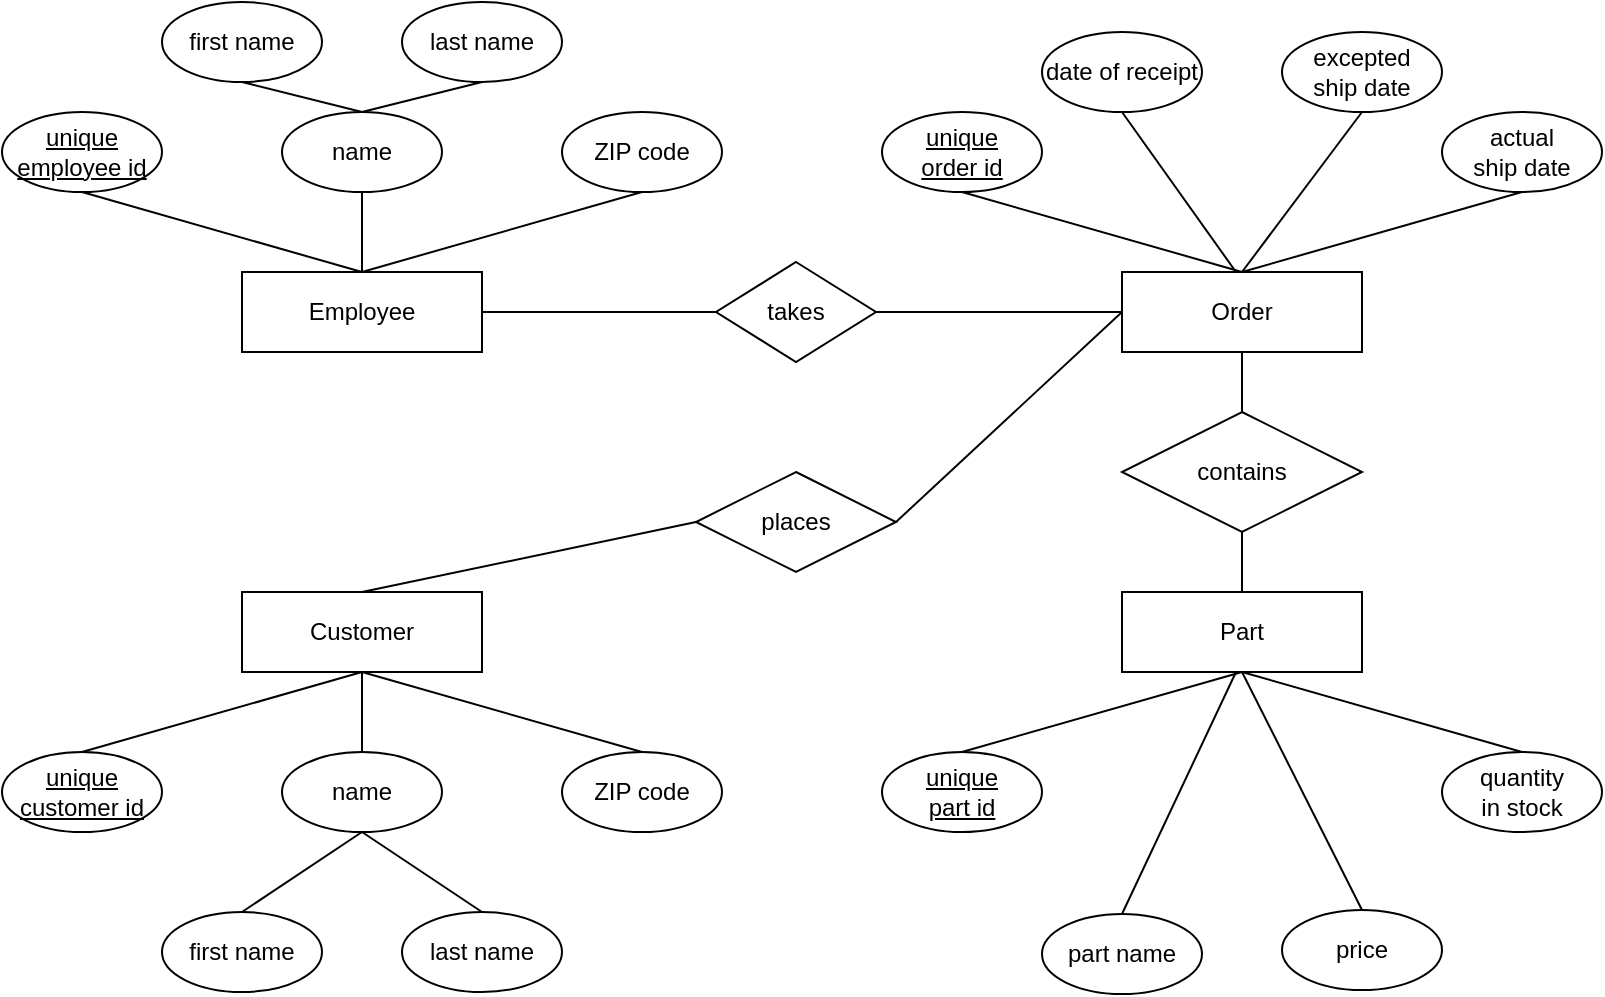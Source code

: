 <mxfile version="20.3.6" type="github">
  <diagram id="R2lEEEUBdFMjLlhIrx00" name="Page-1">
    <mxGraphModel dx="1662" dy="794" grid="1" gridSize="10" guides="1" tooltips="1" connect="1" arrows="1" fold="1" page="1" pageScale="1" pageWidth="850" pageHeight="1100" math="0" shadow="0" extFonts="Permanent Marker^https://fonts.googleapis.com/css?family=Permanent+Marker">
      <root>
        <mxCell id="0" />
        <mxCell id="1" parent="0" />
        <mxCell id="RF46ALNrW0UuLXFVp8Kt-1" value="Employee" style="whiteSpace=wrap;html=1;align=center;" vertex="1" parent="1">
          <mxGeometry x="145" y="155" width="120" height="40" as="geometry" />
        </mxCell>
        <mxCell id="RF46ALNrW0UuLXFVp8Kt-2" value="Order" style="whiteSpace=wrap;html=1;align=center;" vertex="1" parent="1">
          <mxGeometry x="585" y="155" width="120" height="40" as="geometry" />
        </mxCell>
        <mxCell id="RF46ALNrW0UuLXFVp8Kt-3" value="Part" style="whiteSpace=wrap;html=1;align=center;" vertex="1" parent="1">
          <mxGeometry x="585" y="315" width="120" height="40" as="geometry" />
        </mxCell>
        <mxCell id="RF46ALNrW0UuLXFVp8Kt-4" value="Customer" style="whiteSpace=wrap;html=1;align=center;" vertex="1" parent="1">
          <mxGeometry x="145" y="315" width="120" height="40" as="geometry" />
        </mxCell>
        <mxCell id="RF46ALNrW0UuLXFVp8Kt-6" value="&lt;u&gt;unique employee id&lt;/u&gt;" style="ellipse;whiteSpace=wrap;html=1;align=center;" vertex="1" parent="1">
          <mxGeometry x="25" y="75" width="80" height="40" as="geometry" />
        </mxCell>
        <mxCell id="RF46ALNrW0UuLXFVp8Kt-7" value="first name" style="ellipse;whiteSpace=wrap;html=1;align=center;" vertex="1" parent="1">
          <mxGeometry x="105" y="20" width="80" height="40" as="geometry" />
        </mxCell>
        <mxCell id="RF46ALNrW0UuLXFVp8Kt-8" value="last name" style="ellipse;whiteSpace=wrap;html=1;align=center;" vertex="1" parent="1">
          <mxGeometry x="225" y="20" width="80" height="40" as="geometry" />
        </mxCell>
        <mxCell id="RF46ALNrW0UuLXFVp8Kt-9" value="ZIP code" style="ellipse;whiteSpace=wrap;html=1;align=center;" vertex="1" parent="1">
          <mxGeometry x="305" y="75" width="80" height="40" as="geometry" />
        </mxCell>
        <mxCell id="RF46ALNrW0UuLXFVp8Kt-10" value="name" style="ellipse;whiteSpace=wrap;html=1;align=center;" vertex="1" parent="1">
          <mxGeometry x="165" y="75" width="80" height="40" as="geometry" />
        </mxCell>
        <mxCell id="RF46ALNrW0UuLXFVp8Kt-21" value="" style="endArrow=none;html=1;rounded=0;entryX=0.5;entryY=0;entryDx=0;entryDy=0;exitX=0.5;exitY=1;exitDx=0;exitDy=0;" edge="1" parent="1" source="RF46ALNrW0UuLXFVp8Kt-6" target="RF46ALNrW0UuLXFVp8Kt-1">
          <mxGeometry width="50" height="50" relative="1" as="geometry">
            <mxPoint x="65" y="-10" as="sourcePoint" />
            <mxPoint x="205" y="-50" as="targetPoint" />
          </mxGeometry>
        </mxCell>
        <mxCell id="RF46ALNrW0UuLXFVp8Kt-22" value="" style="endArrow=none;html=1;rounded=0;exitX=0.5;exitY=1;exitDx=0;exitDy=0;" edge="1" parent="1" source="RF46ALNrW0UuLXFVp8Kt-10">
          <mxGeometry width="50" height="50" relative="1" as="geometry">
            <mxPoint x="205" y="-10" as="sourcePoint" />
            <mxPoint x="205" y="155" as="targetPoint" />
          </mxGeometry>
        </mxCell>
        <mxCell id="RF46ALNrW0UuLXFVp8Kt-23" value="" style="endArrow=none;html=1;rounded=0;entryX=0.5;entryY=0;entryDx=0;entryDy=0;exitX=0.5;exitY=1;exitDx=0;exitDy=0;" edge="1" parent="1" source="RF46ALNrW0UuLXFVp8Kt-9" target="RF46ALNrW0UuLXFVp8Kt-1">
          <mxGeometry width="50" height="50" relative="1" as="geometry">
            <mxPoint x="345" y="-10" as="sourcePoint" />
            <mxPoint x="205" y="-50" as="targetPoint" />
          </mxGeometry>
        </mxCell>
        <mxCell id="RF46ALNrW0UuLXFVp8Kt-24" value="" style="endArrow=none;html=1;rounded=0;entryX=0.5;entryY=0;entryDx=0;entryDy=0;exitX=0.5;exitY=1;exitDx=0;exitDy=0;" edge="1" parent="1" source="RF46ALNrW0UuLXFVp8Kt-7" target="RF46ALNrW0UuLXFVp8Kt-10">
          <mxGeometry width="50" height="50" relative="1" as="geometry">
            <mxPoint x="145" y="155" as="sourcePoint" />
            <mxPoint x="195" y="105" as="targetPoint" />
          </mxGeometry>
        </mxCell>
        <mxCell id="RF46ALNrW0UuLXFVp8Kt-25" value="" style="endArrow=none;html=1;rounded=0;exitX=0.5;exitY=1;exitDx=0;exitDy=0;entryX=0.5;entryY=0;entryDx=0;entryDy=0;" edge="1" parent="1" source="RF46ALNrW0UuLXFVp8Kt-8" target="RF46ALNrW0UuLXFVp8Kt-10">
          <mxGeometry width="50" height="50" relative="1" as="geometry">
            <mxPoint x="355" y="155" as="sourcePoint" />
            <mxPoint x="205" y="115" as="targetPoint" />
          </mxGeometry>
        </mxCell>
        <mxCell id="RF46ALNrW0UuLXFVp8Kt-26" value="&lt;u&gt;unique&lt;br&gt;order id&lt;br&gt;&lt;/u&gt;" style="ellipse;whiteSpace=wrap;html=1;align=center;" vertex="1" parent="1">
          <mxGeometry x="465" y="75" width="80" height="40" as="geometry" />
        </mxCell>
        <mxCell id="RF46ALNrW0UuLXFVp8Kt-27" value="date of receipt" style="ellipse;whiteSpace=wrap;html=1;align=center;" vertex="1" parent="1">
          <mxGeometry x="545" y="35" width="80" height="40" as="geometry" />
        </mxCell>
        <mxCell id="RF46ALNrW0UuLXFVp8Kt-28" value="excepted&lt;br&gt;ship date" style="ellipse;whiteSpace=wrap;html=1;align=center;" vertex="1" parent="1">
          <mxGeometry x="665" y="35" width="80" height="40" as="geometry" />
        </mxCell>
        <mxCell id="RF46ALNrW0UuLXFVp8Kt-29" value="actual&lt;br&gt;ship date" style="ellipse;whiteSpace=wrap;html=1;align=center;" vertex="1" parent="1">
          <mxGeometry x="745" y="75" width="80" height="40" as="geometry" />
        </mxCell>
        <mxCell id="RF46ALNrW0UuLXFVp8Kt-31" value="" style="endArrow=none;html=1;rounded=0;exitX=0.5;exitY=1;exitDx=0;exitDy=0;" edge="1" parent="1" source="RF46ALNrW0UuLXFVp8Kt-26">
          <mxGeometry width="50" height="50" relative="1" as="geometry">
            <mxPoint x="505" y="11" as="sourcePoint" />
            <mxPoint x="645" y="155" as="targetPoint" />
          </mxGeometry>
        </mxCell>
        <mxCell id="RF46ALNrW0UuLXFVp8Kt-33" value="" style="endArrow=none;html=1;rounded=0;exitX=0.5;exitY=1;exitDx=0;exitDy=0;" edge="1" parent="1" source="RF46ALNrW0UuLXFVp8Kt-29">
          <mxGeometry width="50" height="50" relative="1" as="geometry">
            <mxPoint x="785" y="11" as="sourcePoint" />
            <mxPoint x="645" y="155" as="targetPoint" />
          </mxGeometry>
        </mxCell>
        <mxCell id="RF46ALNrW0UuLXFVp8Kt-36" value="" style="endArrow=none;html=1;rounded=0;exitX=0.5;exitY=1;exitDx=0;exitDy=0;" edge="1" parent="1" source="RF46ALNrW0UuLXFVp8Kt-27">
          <mxGeometry width="50" height="50" relative="1" as="geometry">
            <mxPoint x="592" y="21" as="sourcePoint" />
            <mxPoint x="642" y="155" as="targetPoint" />
          </mxGeometry>
        </mxCell>
        <mxCell id="RF46ALNrW0UuLXFVp8Kt-37" value="" style="endArrow=none;html=1;rounded=0;entryX=0.5;entryY=0;entryDx=0;entryDy=0;exitX=0.5;exitY=1;exitDx=0;exitDy=0;" edge="1" parent="1" source="RF46ALNrW0UuLXFVp8Kt-28" target="RF46ALNrW0UuLXFVp8Kt-2">
          <mxGeometry width="50" height="50" relative="1" as="geometry">
            <mxPoint x="705" y="91" as="sourcePoint" />
            <mxPoint x="645.0" y="-29" as="targetPoint" />
          </mxGeometry>
        </mxCell>
        <mxCell id="RF46ALNrW0UuLXFVp8Kt-38" value="&lt;u&gt;unique customer id&lt;/u&gt;" style="ellipse;whiteSpace=wrap;html=1;align=center;" vertex="1" parent="1">
          <mxGeometry x="25" y="395" width="80" height="40" as="geometry" />
        </mxCell>
        <mxCell id="RF46ALNrW0UuLXFVp8Kt-39" value="first name" style="ellipse;whiteSpace=wrap;html=1;align=center;" vertex="1" parent="1">
          <mxGeometry x="105" y="475" width="80" height="40" as="geometry" />
        </mxCell>
        <mxCell id="RF46ALNrW0UuLXFVp8Kt-40" value="last name" style="ellipse;whiteSpace=wrap;html=1;align=center;" vertex="1" parent="1">
          <mxGeometry x="225" y="475" width="80" height="40" as="geometry" />
        </mxCell>
        <mxCell id="RF46ALNrW0UuLXFVp8Kt-41" value="ZIP code" style="ellipse;whiteSpace=wrap;html=1;align=center;" vertex="1" parent="1">
          <mxGeometry x="305" y="395" width="80" height="40" as="geometry" />
        </mxCell>
        <mxCell id="RF46ALNrW0UuLXFVp8Kt-42" value="name" style="ellipse;whiteSpace=wrap;html=1;align=center;" vertex="1" parent="1">
          <mxGeometry x="165" y="395" width="80" height="40" as="geometry" />
        </mxCell>
        <mxCell id="RF46ALNrW0UuLXFVp8Kt-43" value="" style="endArrow=none;html=1;rounded=0;entryX=0.5;entryY=1;entryDx=0;entryDy=0;" edge="1" parent="1">
          <mxGeometry width="50" height="50" relative="1" as="geometry">
            <mxPoint x="65" y="395" as="sourcePoint" />
            <mxPoint x="205" y="355" as="targetPoint" />
          </mxGeometry>
        </mxCell>
        <mxCell id="RF46ALNrW0UuLXFVp8Kt-44" value="" style="endArrow=none;html=1;rounded=0;entryX=0.5;entryY=1;entryDx=0;entryDy=0;" edge="1" parent="1">
          <mxGeometry width="50" height="50" relative="1" as="geometry">
            <mxPoint x="205" y="395" as="sourcePoint" />
            <mxPoint x="205" y="355" as="targetPoint" />
          </mxGeometry>
        </mxCell>
        <mxCell id="RF46ALNrW0UuLXFVp8Kt-45" value="" style="endArrow=none;html=1;rounded=0;" edge="1" parent="1">
          <mxGeometry width="50" height="50" relative="1" as="geometry">
            <mxPoint x="345.0" y="395" as="sourcePoint" />
            <mxPoint x="205" y="355" as="targetPoint" />
          </mxGeometry>
        </mxCell>
        <mxCell id="RF46ALNrW0UuLXFVp8Kt-46" value="" style="endArrow=none;html=1;rounded=0;entryX=0.5;entryY=1;entryDx=0;entryDy=0;" edge="1" parent="1" target="RF46ALNrW0UuLXFVp8Kt-42">
          <mxGeometry width="50" height="50" relative="1" as="geometry">
            <mxPoint x="145" y="475" as="sourcePoint" />
            <mxPoint x="195" y="425" as="targetPoint" />
          </mxGeometry>
        </mxCell>
        <mxCell id="RF46ALNrW0UuLXFVp8Kt-47" value="" style="endArrow=none;html=1;rounded=0;exitX=0.5;exitY=0;exitDx=0;exitDy=0;" edge="1" parent="1" source="RF46ALNrW0UuLXFVp8Kt-40">
          <mxGeometry width="50" height="50" relative="1" as="geometry">
            <mxPoint x="355" y="475" as="sourcePoint" />
            <mxPoint x="205" y="435" as="targetPoint" />
          </mxGeometry>
        </mxCell>
        <mxCell id="RF46ALNrW0UuLXFVp8Kt-48" value="&lt;u&gt;unique&lt;br&gt;part id&lt;/u&gt;" style="ellipse;whiteSpace=wrap;html=1;align=center;" vertex="1" parent="1">
          <mxGeometry x="465" y="395" width="80" height="40" as="geometry" />
        </mxCell>
        <mxCell id="RF46ALNrW0UuLXFVp8Kt-49" value="part name" style="ellipse;whiteSpace=wrap;html=1;align=center;" vertex="1" parent="1">
          <mxGeometry x="545" y="476" width="80" height="40" as="geometry" />
        </mxCell>
        <mxCell id="RF46ALNrW0UuLXFVp8Kt-50" value="price" style="ellipse;whiteSpace=wrap;html=1;align=center;" vertex="1" parent="1">
          <mxGeometry x="665" y="474" width="80" height="40" as="geometry" />
        </mxCell>
        <mxCell id="RF46ALNrW0UuLXFVp8Kt-51" value="quantity&lt;br&gt;in stock" style="ellipse;whiteSpace=wrap;html=1;align=center;" vertex="1" parent="1">
          <mxGeometry x="745" y="395" width="80" height="40" as="geometry" />
        </mxCell>
        <mxCell id="RF46ALNrW0UuLXFVp8Kt-52" value="" style="endArrow=none;html=1;rounded=0;entryX=0.5;entryY=1;entryDx=0;entryDy=0;" edge="1" parent="1">
          <mxGeometry width="50" height="50" relative="1" as="geometry">
            <mxPoint x="505.0" y="395" as="sourcePoint" />
            <mxPoint x="645.0" y="355" as="targetPoint" />
          </mxGeometry>
        </mxCell>
        <mxCell id="RF46ALNrW0UuLXFVp8Kt-53" value="" style="endArrow=none;html=1;rounded=0;" edge="1" parent="1">
          <mxGeometry width="50" height="50" relative="1" as="geometry">
            <mxPoint x="785.0" y="395" as="sourcePoint" />
            <mxPoint x="645.0" y="355" as="targetPoint" />
          </mxGeometry>
        </mxCell>
        <mxCell id="RF46ALNrW0UuLXFVp8Kt-54" value="" style="endArrow=none;html=1;rounded=0;exitX=0.5;exitY=0;exitDx=0;exitDy=0;" edge="1" parent="1" source="RF46ALNrW0UuLXFVp8Kt-49">
          <mxGeometry width="50" height="50" relative="1" as="geometry">
            <mxPoint x="592" y="405" as="sourcePoint" />
            <mxPoint x="642" y="355" as="targetPoint" />
          </mxGeometry>
        </mxCell>
        <mxCell id="RF46ALNrW0UuLXFVp8Kt-55" value="" style="endArrow=none;html=1;rounded=0;entryX=0.5;entryY=1;entryDx=0;entryDy=0;exitX=0.5;exitY=0;exitDx=0;exitDy=0;" edge="1" parent="1" source="RF46ALNrW0UuLXFVp8Kt-50">
          <mxGeometry width="50" height="50" relative="1" as="geometry">
            <mxPoint x="705" y="475" as="sourcePoint" />
            <mxPoint x="645.0" y="355" as="targetPoint" />
          </mxGeometry>
        </mxCell>
        <mxCell id="RF46ALNrW0UuLXFVp8Kt-56" value="contains" style="shape=rhombus;perimeter=rhombusPerimeter;whiteSpace=wrap;html=1;align=center;" vertex="1" parent="1">
          <mxGeometry x="585" y="225" width="120" height="60" as="geometry" />
        </mxCell>
        <mxCell id="RF46ALNrW0UuLXFVp8Kt-57" value="takes" style="shape=rhombus;perimeter=rhombusPerimeter;whiteSpace=wrap;html=1;align=center;" vertex="1" parent="1">
          <mxGeometry x="382" y="150" width="80" height="50" as="geometry" />
        </mxCell>
        <mxCell id="RF46ALNrW0UuLXFVp8Kt-58" value="places" style="shape=rhombus;perimeter=rhombusPerimeter;whiteSpace=wrap;html=1;align=center;" vertex="1" parent="1">
          <mxGeometry x="372" y="255" width="100" height="50" as="geometry" />
        </mxCell>
        <mxCell id="RF46ALNrW0UuLXFVp8Kt-59" value="" style="endArrow=none;html=1;rounded=0;exitX=1;exitY=0.5;exitDx=0;exitDy=0;entryX=0;entryY=0.5;entryDx=0;entryDy=0;" edge="1" parent="1" source="RF46ALNrW0UuLXFVp8Kt-1" target="RF46ALNrW0UuLXFVp8Kt-57">
          <mxGeometry width="50" height="50" relative="1" as="geometry">
            <mxPoint x="412" y="275" as="sourcePoint" />
            <mxPoint x="462" y="225" as="targetPoint" />
          </mxGeometry>
        </mxCell>
        <mxCell id="RF46ALNrW0UuLXFVp8Kt-60" value="" style="endArrow=none;html=1;rounded=0;entryX=0;entryY=0.5;entryDx=0;entryDy=0;exitX=1;exitY=0.5;exitDx=0;exitDy=0;" edge="1" parent="1" source="RF46ALNrW0UuLXFVp8Kt-57" target="RF46ALNrW0UuLXFVp8Kt-2">
          <mxGeometry width="50" height="50" relative="1" as="geometry">
            <mxPoint x="412" y="275" as="sourcePoint" />
            <mxPoint x="462" y="225" as="targetPoint" />
          </mxGeometry>
        </mxCell>
        <mxCell id="RF46ALNrW0UuLXFVp8Kt-61" value="" style="endArrow=none;html=1;rounded=0;entryX=0;entryY=0.5;entryDx=0;entryDy=0;exitX=1;exitY=0.5;exitDx=0;exitDy=0;" edge="1" parent="1" source="RF46ALNrW0UuLXFVp8Kt-58" target="RF46ALNrW0UuLXFVp8Kt-2">
          <mxGeometry width="50" height="50" relative="1" as="geometry">
            <mxPoint x="412" y="345" as="sourcePoint" />
            <mxPoint x="462" y="295" as="targetPoint" />
          </mxGeometry>
        </mxCell>
        <mxCell id="RF46ALNrW0UuLXFVp8Kt-62" value="" style="endArrow=none;html=1;rounded=0;exitX=0.5;exitY=0;exitDx=0;exitDy=0;entryX=0;entryY=0.5;entryDx=0;entryDy=0;" edge="1" parent="1" source="RF46ALNrW0UuLXFVp8Kt-4" target="RF46ALNrW0UuLXFVp8Kt-58">
          <mxGeometry width="50" height="50" relative="1" as="geometry">
            <mxPoint x="412" y="345" as="sourcePoint" />
            <mxPoint x="462" y="295" as="targetPoint" />
          </mxGeometry>
        </mxCell>
        <mxCell id="RF46ALNrW0UuLXFVp8Kt-63" value="" style="endArrow=none;html=1;rounded=0;entryX=0.5;entryY=1;entryDx=0;entryDy=0;exitX=0.5;exitY=0;exitDx=0;exitDy=0;" edge="1" parent="1" source="RF46ALNrW0UuLXFVp8Kt-56" target="RF46ALNrW0UuLXFVp8Kt-2">
          <mxGeometry width="50" height="50" relative="1" as="geometry">
            <mxPoint x="412" y="345" as="sourcePoint" />
            <mxPoint x="462" y="295" as="targetPoint" />
          </mxGeometry>
        </mxCell>
        <mxCell id="RF46ALNrW0UuLXFVp8Kt-64" value="" style="endArrow=none;html=1;rounded=0;entryX=0.5;entryY=1;entryDx=0;entryDy=0;exitX=0.5;exitY=0;exitDx=0;exitDy=0;" edge="1" parent="1" source="RF46ALNrW0UuLXFVp8Kt-3" target="RF46ALNrW0UuLXFVp8Kt-56">
          <mxGeometry width="50" height="50" relative="1" as="geometry">
            <mxPoint x="412" y="345" as="sourcePoint" />
            <mxPoint x="462" y="295" as="targetPoint" />
          </mxGeometry>
        </mxCell>
      </root>
    </mxGraphModel>
  </diagram>
</mxfile>
